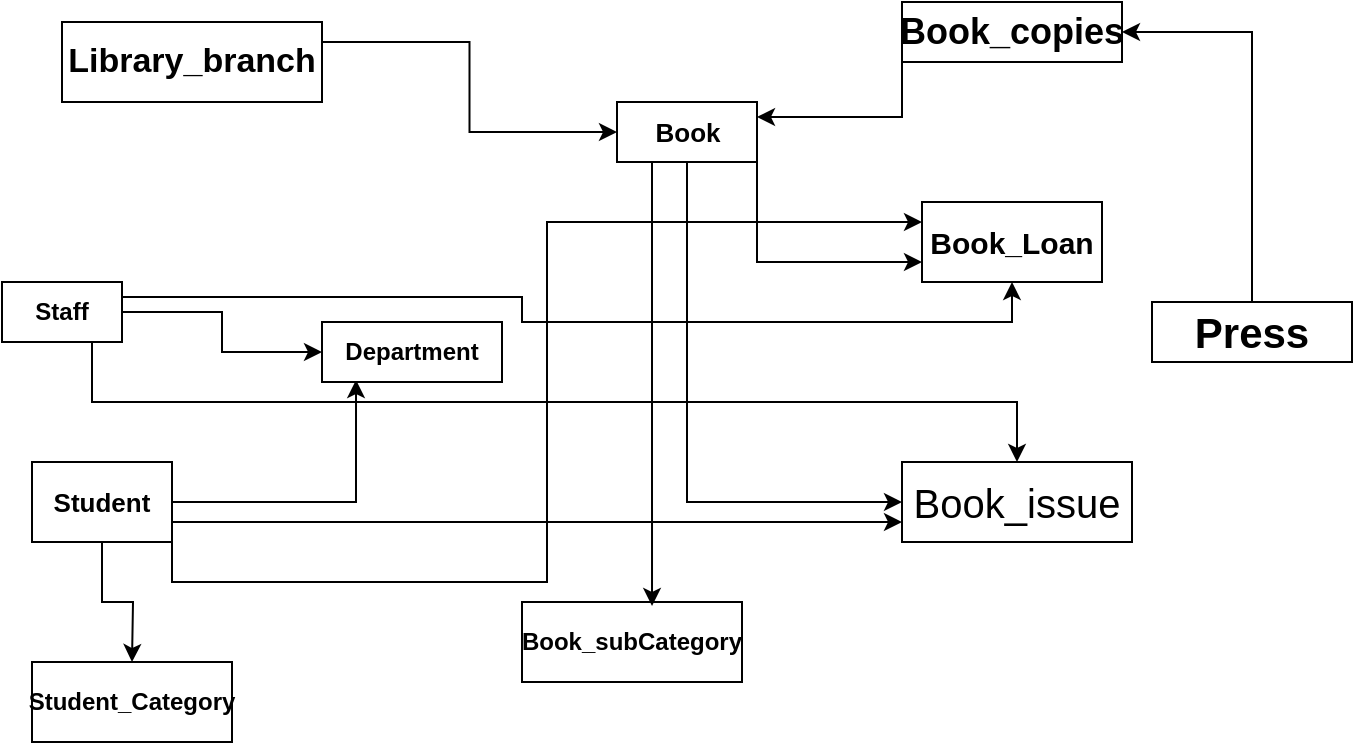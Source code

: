 <mxfile version="15.8.6" type="github"><diagram id="TAq5v6kxhJOsBegLhMHl" name="Page-1"><mxGraphModel dx="868" dy="450" grid="1" gridSize="10" guides="1" tooltips="1" connect="1" arrows="1" fold="1" page="1" pageScale="1" pageWidth="850" pageHeight="1100" math="0" shadow="0"><root><mxCell id="0"/><mxCell id="1" parent="0"/><mxCell id="yCRtrvbl_WCROMBZ0ZHY-1" value="&lt;b&gt;Student_Category&lt;/b&gt;" style="rounded=0;whiteSpace=wrap;html=1;" vertex="1" parent="1"><mxGeometry x="55" y="390" width="100" height="40" as="geometry"/></mxCell><mxCell id="yCRtrvbl_WCROMBZ0ZHY-25" style="edgeStyle=orthogonalEdgeStyle;rounded=0;orthogonalLoop=1;jettySize=auto;html=1;exitX=1;exitY=0.5;exitDx=0;exitDy=0;fontSize=15;" edge="1" parent="1" source="yCRtrvbl_WCROMBZ0ZHY-2" target="yCRtrvbl_WCROMBZ0ZHY-9"><mxGeometry relative="1" as="geometry"/></mxCell><mxCell id="yCRtrvbl_WCROMBZ0ZHY-28" style="edgeStyle=orthogonalEdgeStyle;rounded=0;orthogonalLoop=1;jettySize=auto;html=1;exitX=1;exitY=0.25;exitDx=0;exitDy=0;entryX=0.5;entryY=1;entryDx=0;entryDy=0;fontSize=15;" edge="1" parent="1" source="yCRtrvbl_WCROMBZ0ZHY-2" target="yCRtrvbl_WCROMBZ0ZHY-10"><mxGeometry relative="1" as="geometry"/></mxCell><mxCell id="yCRtrvbl_WCROMBZ0ZHY-30" style="edgeStyle=orthogonalEdgeStyle;rounded=0;orthogonalLoop=1;jettySize=auto;html=1;exitX=0.75;exitY=1;exitDx=0;exitDy=0;fontSize=15;" edge="1" parent="1" source="yCRtrvbl_WCROMBZ0ZHY-2" target="yCRtrvbl_WCROMBZ0ZHY-7"><mxGeometry relative="1" as="geometry"/></mxCell><mxCell id="yCRtrvbl_WCROMBZ0ZHY-2" value="&lt;b&gt;Staff&lt;/b&gt;" style="rounded=0;whiteSpace=wrap;html=1;" vertex="1" parent="1"><mxGeometry x="40" y="200" width="60" height="30" as="geometry"/></mxCell><mxCell id="yCRtrvbl_WCROMBZ0ZHY-23" value="" style="edgeStyle=orthogonalEdgeStyle;rounded=0;orthogonalLoop=1;jettySize=auto;html=1;fontSize=15;" edge="1" parent="1" source="yCRtrvbl_WCROMBZ0ZHY-3"><mxGeometry relative="1" as="geometry"><mxPoint x="105" y="390" as="targetPoint"/></mxGeometry></mxCell><mxCell id="yCRtrvbl_WCROMBZ0ZHY-26" style="edgeStyle=orthogonalEdgeStyle;rounded=0;orthogonalLoop=1;jettySize=auto;html=1;exitX=1;exitY=0.5;exitDx=0;exitDy=0;entryX=0.189;entryY=0.967;entryDx=0;entryDy=0;entryPerimeter=0;fontSize=15;" edge="1" parent="1" source="yCRtrvbl_WCROMBZ0ZHY-3" target="yCRtrvbl_WCROMBZ0ZHY-9"><mxGeometry relative="1" as="geometry"/></mxCell><mxCell id="yCRtrvbl_WCROMBZ0ZHY-29" style="edgeStyle=orthogonalEdgeStyle;rounded=0;orthogonalLoop=1;jettySize=auto;html=1;exitX=1;exitY=1;exitDx=0;exitDy=0;entryX=0;entryY=0.25;entryDx=0;entryDy=0;fontSize=15;" edge="1" parent="1" source="yCRtrvbl_WCROMBZ0ZHY-3" target="yCRtrvbl_WCROMBZ0ZHY-10"><mxGeometry relative="1" as="geometry"/></mxCell><mxCell id="yCRtrvbl_WCROMBZ0ZHY-32" style="edgeStyle=orthogonalEdgeStyle;rounded=0;orthogonalLoop=1;jettySize=auto;html=1;exitX=1;exitY=0.75;exitDx=0;exitDy=0;fontSize=15;" edge="1" parent="1" source="yCRtrvbl_WCROMBZ0ZHY-3"><mxGeometry relative="1" as="geometry"><mxPoint x="490" y="320" as="targetPoint"/><Array as="points"><mxPoint x="340" y="320"/><mxPoint x="340" y="320"/></Array></mxGeometry></mxCell><mxCell id="yCRtrvbl_WCROMBZ0ZHY-3" value="&lt;b&gt;&lt;font style=&quot;font-size: 13px&quot;&gt;Student&lt;/font&gt;&lt;/b&gt;" style="rounded=0;whiteSpace=wrap;html=1;" vertex="1" parent="1"><mxGeometry x="55" y="290" width="70" height="40" as="geometry"/></mxCell><mxCell id="yCRtrvbl_WCROMBZ0ZHY-4" value="&lt;b&gt;Book_subCategory&lt;/b&gt;" style="rounded=0;whiteSpace=wrap;html=1;" vertex="1" parent="1"><mxGeometry x="300" y="360" width="110" height="40" as="geometry"/></mxCell><mxCell id="yCRtrvbl_WCROMBZ0ZHY-15" style="edgeStyle=orthogonalEdgeStyle;rounded=0;orthogonalLoop=1;jettySize=auto;html=1;exitX=0.5;exitY=1;exitDx=0;exitDy=0;entryX=0;entryY=0.5;entryDx=0;entryDy=0;fontSize=15;" edge="1" parent="1" source="yCRtrvbl_WCROMBZ0ZHY-5" target="yCRtrvbl_WCROMBZ0ZHY-7"><mxGeometry relative="1" as="geometry"/></mxCell><mxCell id="yCRtrvbl_WCROMBZ0ZHY-16" style="edgeStyle=orthogonalEdgeStyle;rounded=0;orthogonalLoop=1;jettySize=auto;html=1;exitX=1;exitY=1;exitDx=0;exitDy=0;entryX=0;entryY=0.75;entryDx=0;entryDy=0;fontSize=15;" edge="1" parent="1" source="yCRtrvbl_WCROMBZ0ZHY-5" target="yCRtrvbl_WCROMBZ0ZHY-10"><mxGeometry relative="1" as="geometry"/></mxCell><mxCell id="yCRtrvbl_WCROMBZ0ZHY-17" style="edgeStyle=orthogonalEdgeStyle;rounded=0;orthogonalLoop=1;jettySize=auto;html=1;exitX=0.25;exitY=1;exitDx=0;exitDy=0;entryX=0.591;entryY=0.05;entryDx=0;entryDy=0;entryPerimeter=0;fontSize=15;" edge="1" parent="1" source="yCRtrvbl_WCROMBZ0ZHY-5" target="yCRtrvbl_WCROMBZ0ZHY-4"><mxGeometry relative="1" as="geometry"/></mxCell><mxCell id="yCRtrvbl_WCROMBZ0ZHY-5" value="&lt;b&gt;&lt;font style=&quot;font-size: 13px&quot;&gt;Book&lt;/font&gt;&lt;/b&gt;" style="rounded=0;whiteSpace=wrap;html=1;" vertex="1" parent="1"><mxGeometry x="347.5" y="110" width="70" height="30" as="geometry"/></mxCell><mxCell id="yCRtrvbl_WCROMBZ0ZHY-13" style="edgeStyle=orthogonalEdgeStyle;rounded=0;orthogonalLoop=1;jettySize=auto;html=1;exitX=1;exitY=0.25;exitDx=0;exitDy=0;entryX=0;entryY=0.5;entryDx=0;entryDy=0;fontSize=15;" edge="1" parent="1" source="yCRtrvbl_WCROMBZ0ZHY-6" target="yCRtrvbl_WCROMBZ0ZHY-5"><mxGeometry relative="1" as="geometry"/></mxCell><mxCell id="yCRtrvbl_WCROMBZ0ZHY-6" value="&lt;font style=&quot;font-size: 17px&quot;&gt;&lt;b&gt;Library_branch&lt;/b&gt;&lt;/font&gt;" style="rounded=0;whiteSpace=wrap;html=1;" vertex="1" parent="1"><mxGeometry x="70" y="70" width="130" height="40" as="geometry"/></mxCell><mxCell id="yCRtrvbl_WCROMBZ0ZHY-7" value="&lt;font style=&quot;font-size: 20px&quot;&gt;Book_issue&lt;/font&gt;" style="rounded=0;whiteSpace=wrap;html=1;" vertex="1" parent="1"><mxGeometry x="490" y="290" width="115" height="40" as="geometry"/></mxCell><mxCell id="yCRtrvbl_WCROMBZ0ZHY-14" style="edgeStyle=orthogonalEdgeStyle;rounded=0;orthogonalLoop=1;jettySize=auto;html=1;exitX=0.5;exitY=0;exitDx=0;exitDy=0;entryX=1;entryY=0.5;entryDx=0;entryDy=0;fontSize=15;" edge="1" parent="1" source="yCRtrvbl_WCROMBZ0ZHY-8" target="yCRtrvbl_WCROMBZ0ZHY-11"><mxGeometry relative="1" as="geometry"/></mxCell><mxCell id="yCRtrvbl_WCROMBZ0ZHY-8" value="&lt;font style=&quot;font-size: 21px&quot;&gt;&lt;b&gt;Press&lt;/b&gt;&lt;/font&gt;" style="rounded=0;whiteSpace=wrap;html=1;" vertex="1" parent="1"><mxGeometry x="615" y="210" width="100" height="30" as="geometry"/></mxCell><mxCell id="yCRtrvbl_WCROMBZ0ZHY-9" value="&lt;b&gt;Department&lt;/b&gt;" style="rounded=0;whiteSpace=wrap;html=1;" vertex="1" parent="1"><mxGeometry x="200" y="220" width="90" height="30" as="geometry"/></mxCell><mxCell id="yCRtrvbl_WCROMBZ0ZHY-10" value="&lt;b&gt;&lt;font style=&quot;font-size: 15px&quot;&gt;Book_Loan&lt;/font&gt;&lt;/b&gt;" style="rounded=0;whiteSpace=wrap;html=1;" vertex="1" parent="1"><mxGeometry x="500" y="160" width="90" height="40" as="geometry"/></mxCell><mxCell id="yCRtrvbl_WCROMBZ0ZHY-33" style="edgeStyle=orthogonalEdgeStyle;rounded=0;orthogonalLoop=1;jettySize=auto;html=1;exitX=0;exitY=1;exitDx=0;exitDy=0;entryX=1;entryY=0.25;entryDx=0;entryDy=0;fontSize=15;" edge="1" parent="1" source="yCRtrvbl_WCROMBZ0ZHY-11" target="yCRtrvbl_WCROMBZ0ZHY-5"><mxGeometry relative="1" as="geometry"/></mxCell><mxCell id="yCRtrvbl_WCROMBZ0ZHY-11" value="&lt;font style=&quot;font-size: 18px&quot;&gt;&lt;b&gt;Book_copies&lt;/b&gt;&lt;/font&gt;" style="rounded=0;whiteSpace=wrap;html=1;" vertex="1" parent="1"><mxGeometry x="490" y="60" width="110" height="30" as="geometry"/></mxCell></root></mxGraphModel></diagram></mxfile>